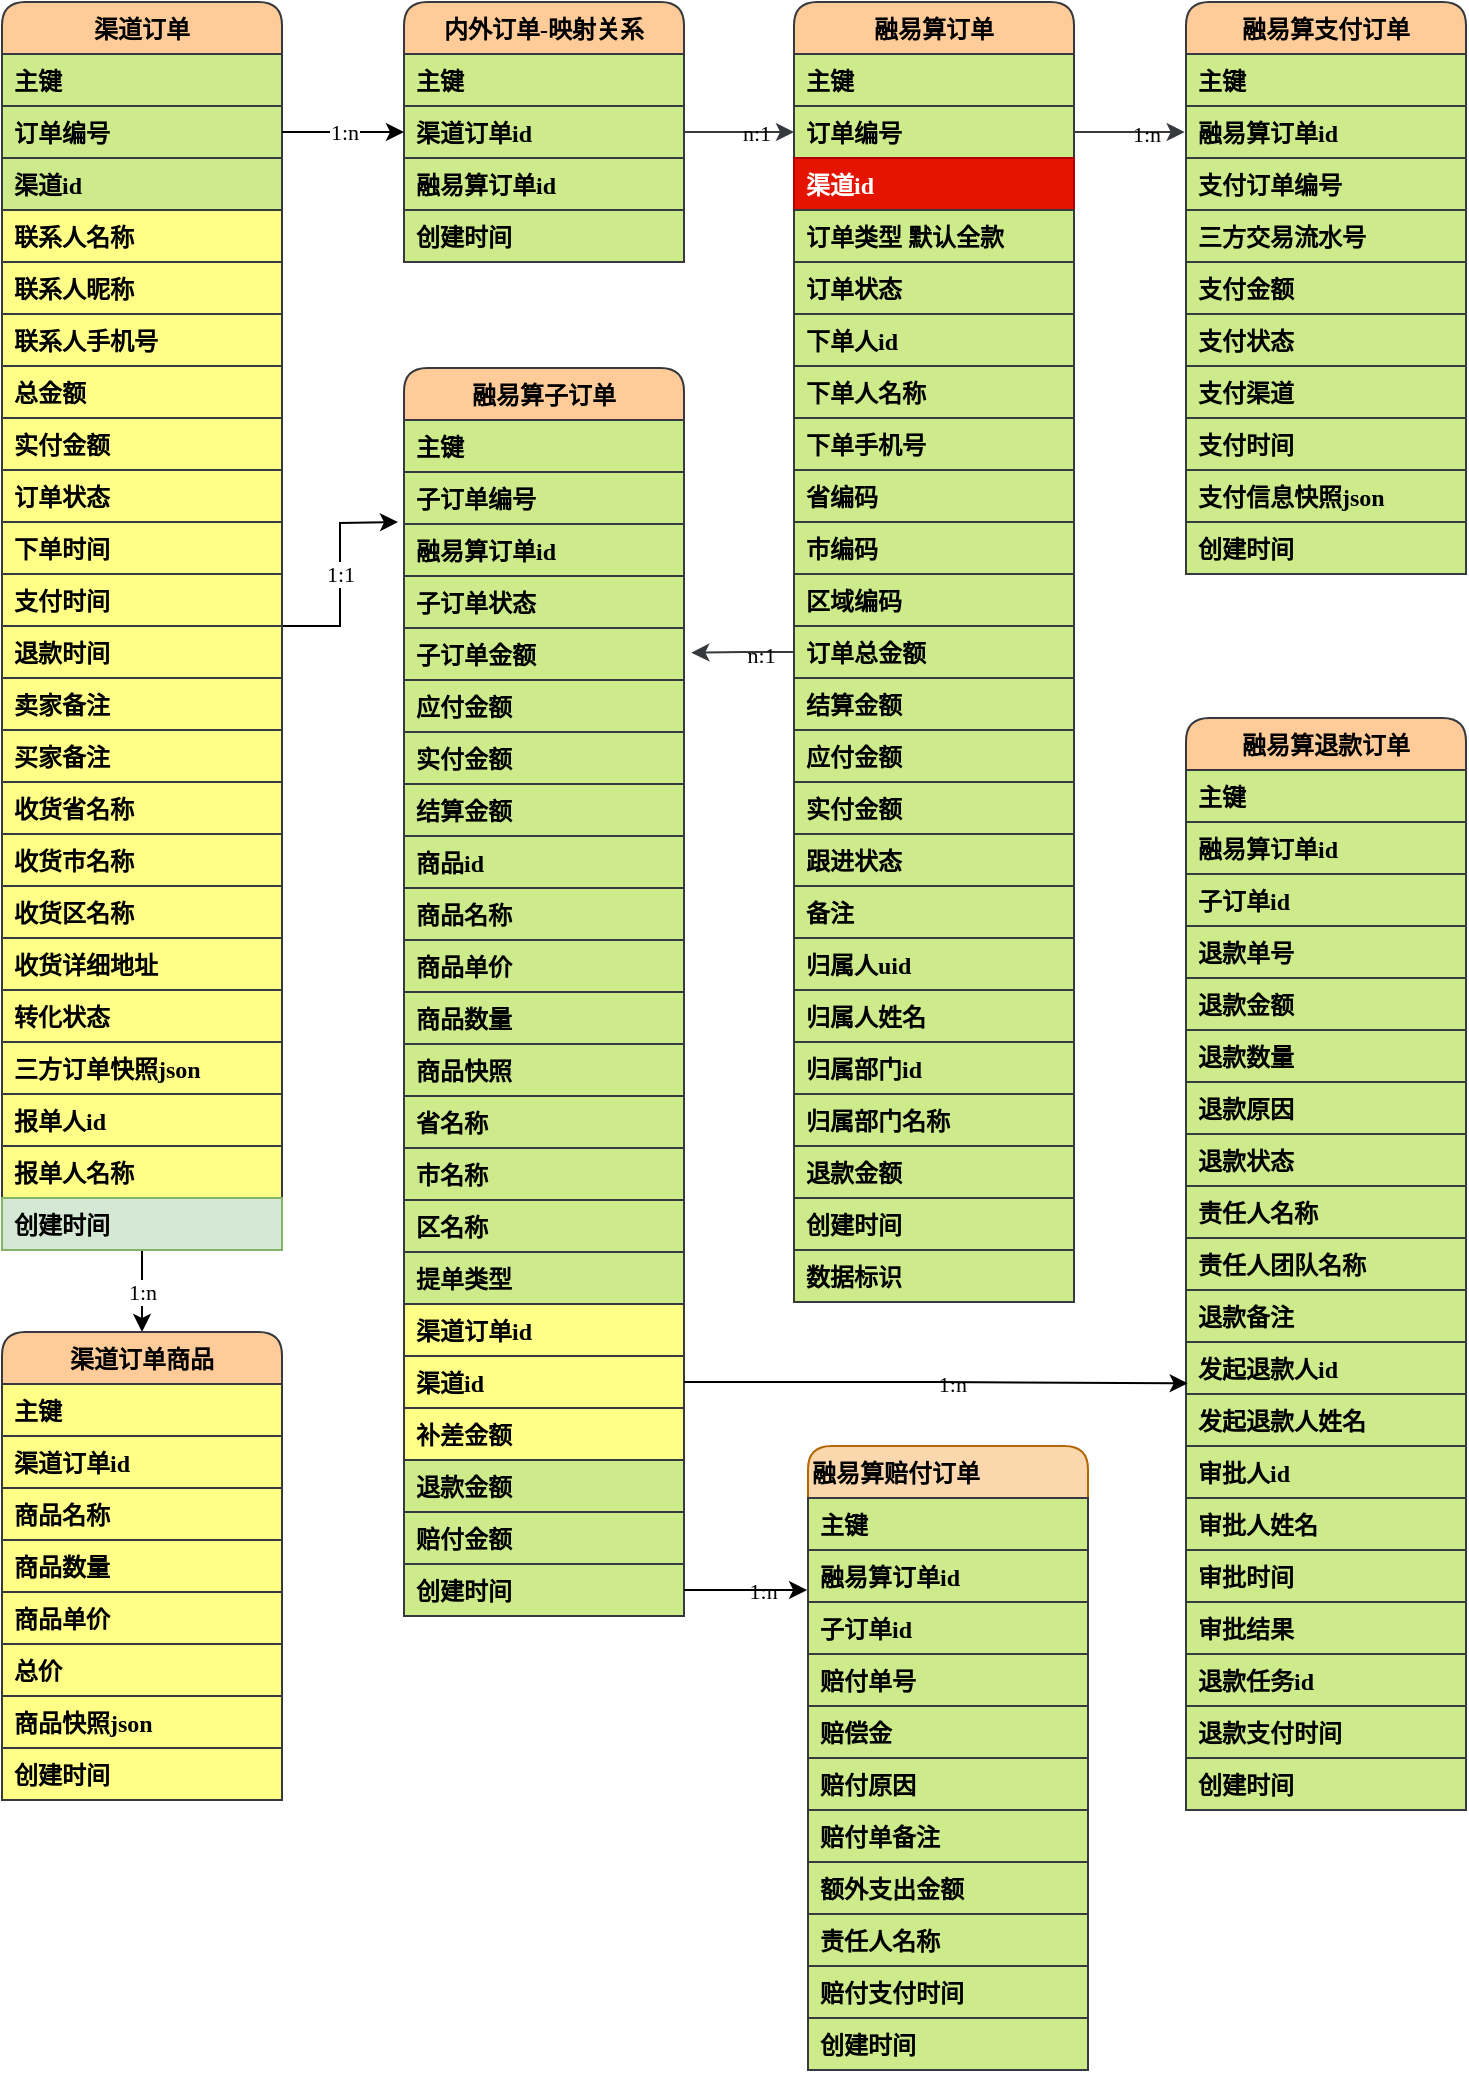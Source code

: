 <mxfile version="14.1.8" type="github">
  <diagram id="IiCy9xCzvewyzQ8KwIXT" name="第 1 页">
    <mxGraphModel dx="1382" dy="505" grid="0" gridSize="10" guides="1" tooltips="1" connect="1" arrows="1" fold="1" page="0" pageScale="1" pageWidth="827" pageHeight="1169" math="0" shadow="0">
      <root>
        <mxCell id="0" />
        <mxCell id="1" parent="0" />
        <mxCell id="uZ23WW5BaQ2IiN3kRdAK-134" value="1:1" style="edgeStyle=orthogonalEdgeStyle;rounded=0;orthogonalLoop=1;jettySize=auto;html=1;fontFamily=Tahoma;" edge="1" parent="1" source="uZ23WW5BaQ2IiN3kRdAK-1">
          <mxGeometry relative="1" as="geometry">
            <mxPoint x="130" y="294" as="targetPoint" />
          </mxGeometry>
        </mxCell>
        <mxCell id="uZ23WW5BaQ2IiN3kRdAK-183" value="1:n" style="edgeStyle=orthogonalEdgeStyle;rounded=0;orthogonalLoop=1;jettySize=auto;html=1;exitX=0.5;exitY=1;exitDx=0;exitDy=0;entryX=0.5;entryY=0;entryDx=0;entryDy=0;fontFamily=Tahoma;" edge="1" parent="1" source="uZ23WW5BaQ2IiN3kRdAK-1" target="uZ23WW5BaQ2IiN3kRdAK-33">
          <mxGeometry relative="1" as="geometry" />
        </mxCell>
        <mxCell id="uZ23WW5BaQ2IiN3kRdAK-1" value="渠道订单" style="swimlane;fontStyle=1;childLayout=stackLayout;horizontal=1;startSize=26;horizontalStack=0;resizeParent=1;resizeParentMax=0;resizeLast=0;collapsible=1;marginBottom=0;rounded=1;sketch=0;swimlaneFillColor=none;fontFamily=Tahoma;fillColor=#ffcc99;strokeColor=#36393d;" vertex="1" parent="1">
          <mxGeometry x="-68" y="34" width="140" height="624" as="geometry" />
        </mxCell>
        <mxCell id="uZ23WW5BaQ2IiN3kRdAK-28" value="主键" style="text;align=left;verticalAlign=top;spacingLeft=4;spacingRight=4;overflow=hidden;rotatable=0;points=[[0,0.5],[1,0.5]];portConstraint=eastwest;fontStyle=1;fontFamily=Tahoma;fillColor=#cdeb8b;strokeColor=#36393d;" vertex="1" parent="uZ23WW5BaQ2IiN3kRdAK-1">
          <mxGeometry y="26" width="140" height="26" as="geometry" />
        </mxCell>
        <mxCell id="uZ23WW5BaQ2IiN3kRdAK-2" value="订单编号" style="text;align=left;verticalAlign=top;spacingLeft=4;spacingRight=4;overflow=hidden;rotatable=0;points=[[0,0.5],[1,0.5]];portConstraint=eastwest;fontStyle=1;fontFamily=Tahoma;fillColor=#cdeb8b;strokeColor=#36393d;" vertex="1" parent="uZ23WW5BaQ2IiN3kRdAK-1">
          <mxGeometry y="52" width="140" height="26" as="geometry" />
        </mxCell>
        <mxCell id="uZ23WW5BaQ2IiN3kRdAK-3" value="渠道id" style="text;align=left;verticalAlign=top;spacingLeft=4;spacingRight=4;overflow=hidden;rotatable=0;points=[[0,0.5],[1,0.5]];portConstraint=eastwest;fontStyle=1;fontFamily=Tahoma;fillColor=#cdeb8b;strokeColor=#36393d;" vertex="1" parent="uZ23WW5BaQ2IiN3kRdAK-1">
          <mxGeometry y="78" width="140" height="26" as="geometry" />
        </mxCell>
        <mxCell id="uZ23WW5BaQ2IiN3kRdAK-4" value="联系人名称" style="text;align=left;verticalAlign=top;spacingLeft=4;spacingRight=4;overflow=hidden;rotatable=0;points=[[0,0.5],[1,0.5]];portConstraint=eastwest;fontStyle=1;fontFamily=Tahoma;fillColor=#ffff88;strokeColor=#36393d;" vertex="1" parent="uZ23WW5BaQ2IiN3kRdAK-1">
          <mxGeometry y="104" width="140" height="26" as="geometry" />
        </mxCell>
        <mxCell id="uZ23WW5BaQ2IiN3kRdAK-17" value="联系人昵称" style="text;align=left;verticalAlign=top;spacingLeft=4;spacingRight=4;overflow=hidden;rotatable=0;points=[[0,0.5],[1,0.5]];portConstraint=eastwest;fontStyle=1;fontFamily=Tahoma;fillColor=#ffff88;strokeColor=#36393d;" vertex="1" parent="uZ23WW5BaQ2IiN3kRdAK-1">
          <mxGeometry y="130" width="140" height="26" as="geometry" />
        </mxCell>
        <mxCell id="uZ23WW5BaQ2IiN3kRdAK-18" value="联系人手机号" style="text;align=left;verticalAlign=top;spacingLeft=4;spacingRight=4;overflow=hidden;rotatable=0;points=[[0,0.5],[1,0.5]];portConstraint=eastwest;fontStyle=1;fontFamily=Tahoma;fillColor=#ffff88;strokeColor=#36393d;" vertex="1" parent="uZ23WW5BaQ2IiN3kRdAK-1">
          <mxGeometry y="156" width="140" height="26" as="geometry" />
        </mxCell>
        <mxCell id="uZ23WW5BaQ2IiN3kRdAK-19" value="总金额" style="text;align=left;verticalAlign=top;spacingLeft=4;spacingRight=4;overflow=hidden;rotatable=0;points=[[0,0.5],[1,0.5]];portConstraint=eastwest;fontStyle=1;fontFamily=Tahoma;fillColor=#ffff88;strokeColor=#36393d;" vertex="1" parent="uZ23WW5BaQ2IiN3kRdAK-1">
          <mxGeometry y="182" width="140" height="26" as="geometry" />
        </mxCell>
        <mxCell id="uZ23WW5BaQ2IiN3kRdAK-20" value="实付金额" style="text;align=left;verticalAlign=top;spacingLeft=4;spacingRight=4;overflow=hidden;rotatable=0;points=[[0,0.5],[1,0.5]];portConstraint=eastwest;fontStyle=1;fontFamily=Tahoma;fillColor=#ffff88;strokeColor=#36393d;" vertex="1" parent="uZ23WW5BaQ2IiN3kRdAK-1">
          <mxGeometry y="208" width="140" height="26" as="geometry" />
        </mxCell>
        <mxCell id="uZ23WW5BaQ2IiN3kRdAK-21" value="订单状态" style="text;align=left;verticalAlign=top;spacingLeft=4;spacingRight=4;overflow=hidden;rotatable=0;points=[[0,0.5],[1,0.5]];portConstraint=eastwest;fontStyle=1;fontFamily=Tahoma;fillColor=#ffff88;strokeColor=#36393d;" vertex="1" parent="uZ23WW5BaQ2IiN3kRdAK-1">
          <mxGeometry y="234" width="140" height="26" as="geometry" />
        </mxCell>
        <mxCell id="uZ23WW5BaQ2IiN3kRdAK-32" value="下单时间" style="text;align=left;verticalAlign=top;spacingLeft=4;spacingRight=4;overflow=hidden;rotatable=0;points=[[0,0.5],[1,0.5]];portConstraint=eastwest;fontStyle=1;fontFamily=Tahoma;fillColor=#ffff88;strokeColor=#36393d;" vertex="1" parent="uZ23WW5BaQ2IiN3kRdAK-1">
          <mxGeometry y="260" width="140" height="26" as="geometry" />
        </mxCell>
        <mxCell id="uZ23WW5BaQ2IiN3kRdAK-22" value="支付时间" style="text;align=left;verticalAlign=top;spacingLeft=4;spacingRight=4;overflow=hidden;rotatable=0;points=[[0,0.5],[1,0.5]];portConstraint=eastwest;fontStyle=1;fontFamily=Tahoma;fillColor=#ffff88;strokeColor=#36393d;" vertex="1" parent="uZ23WW5BaQ2IiN3kRdAK-1">
          <mxGeometry y="286" width="140" height="26" as="geometry" />
        </mxCell>
        <mxCell id="uZ23WW5BaQ2IiN3kRdAK-23" value="退款时间" style="text;align=left;verticalAlign=top;spacingLeft=4;spacingRight=4;overflow=hidden;rotatable=0;points=[[0,0.5],[1,0.5]];portConstraint=eastwest;fontStyle=1;fontFamily=Tahoma;fillColor=#ffff88;strokeColor=#36393d;" vertex="1" parent="uZ23WW5BaQ2IiN3kRdAK-1">
          <mxGeometry y="312" width="140" height="26" as="geometry" />
        </mxCell>
        <mxCell id="uZ23WW5BaQ2IiN3kRdAK-24" value="卖家备注" style="text;align=left;verticalAlign=top;spacingLeft=4;spacingRight=4;overflow=hidden;rotatable=0;points=[[0,0.5],[1,0.5]];portConstraint=eastwest;fontStyle=1;fontFamily=Tahoma;fillColor=#ffff88;strokeColor=#36393d;" vertex="1" parent="uZ23WW5BaQ2IiN3kRdAK-1">
          <mxGeometry y="338" width="140" height="26" as="geometry" />
        </mxCell>
        <mxCell id="uZ23WW5BaQ2IiN3kRdAK-25" value="买家备注" style="text;align=left;verticalAlign=top;spacingLeft=4;spacingRight=4;overflow=hidden;rotatable=0;points=[[0,0.5],[1,0.5]];portConstraint=eastwest;fontStyle=1;fontFamily=Tahoma;fillColor=#ffff88;strokeColor=#36393d;" vertex="1" parent="uZ23WW5BaQ2IiN3kRdAK-1">
          <mxGeometry y="364" width="140" height="26" as="geometry" />
        </mxCell>
        <mxCell id="uZ23WW5BaQ2IiN3kRdAK-211" value="收货省名称" style="text;align=left;verticalAlign=top;spacingLeft=4;spacingRight=4;overflow=hidden;rotatable=0;points=[[0,0.5],[1,0.5]];portConstraint=eastwest;fontStyle=1;fontFamily=Tahoma;fillColor=#ffff88;strokeColor=#36393d;" vertex="1" parent="uZ23WW5BaQ2IiN3kRdAK-1">
          <mxGeometry y="390" width="140" height="26" as="geometry" />
        </mxCell>
        <mxCell id="uZ23WW5BaQ2IiN3kRdAK-212" value="收货市名称" style="text;align=left;verticalAlign=top;spacingLeft=4;spacingRight=4;overflow=hidden;rotatable=0;points=[[0,0.5],[1,0.5]];portConstraint=eastwest;fontStyle=1;fontFamily=Tahoma;fillColor=#ffff88;strokeColor=#36393d;" vertex="1" parent="uZ23WW5BaQ2IiN3kRdAK-1">
          <mxGeometry y="416" width="140" height="26" as="geometry" />
        </mxCell>
        <mxCell id="uZ23WW5BaQ2IiN3kRdAK-213" value="收货区名称" style="text;align=left;verticalAlign=top;spacingLeft=4;spacingRight=4;overflow=hidden;rotatable=0;points=[[0,0.5],[1,0.5]];portConstraint=eastwest;fontStyle=1;fontFamily=Tahoma;fillColor=#ffff88;strokeColor=#36393d;" vertex="1" parent="uZ23WW5BaQ2IiN3kRdAK-1">
          <mxGeometry y="442" width="140" height="26" as="geometry" />
        </mxCell>
        <mxCell id="uZ23WW5BaQ2IiN3kRdAK-214" value="收货详细地址" style="text;align=left;verticalAlign=top;spacingLeft=4;spacingRight=4;overflow=hidden;rotatable=0;points=[[0,0.5],[1,0.5]];portConstraint=eastwest;fontStyle=1;fontFamily=Tahoma;fillColor=#ffff88;strokeColor=#36393d;" vertex="1" parent="uZ23WW5BaQ2IiN3kRdAK-1">
          <mxGeometry y="468" width="140" height="26" as="geometry" />
        </mxCell>
        <mxCell id="uZ23WW5BaQ2IiN3kRdAK-26" value="转化状态" style="text;align=left;verticalAlign=top;spacingLeft=4;spacingRight=4;overflow=hidden;rotatable=0;points=[[0,0.5],[1,0.5]];portConstraint=eastwest;fontStyle=1;fontFamily=Tahoma;fillColor=#ffff88;strokeColor=#36393d;" vertex="1" parent="uZ23WW5BaQ2IiN3kRdAK-1">
          <mxGeometry y="494" width="140" height="26" as="geometry" />
        </mxCell>
        <mxCell id="uZ23WW5BaQ2IiN3kRdAK-27" value="三方订单快照json" style="text;align=left;verticalAlign=top;spacingLeft=4;spacingRight=4;overflow=hidden;rotatable=0;points=[[0,0.5],[1,0.5]];portConstraint=eastwest;fontStyle=1;fontFamily=Tahoma;fillColor=#ffff88;strokeColor=#36393d;" vertex="1" parent="uZ23WW5BaQ2IiN3kRdAK-1">
          <mxGeometry y="520" width="140" height="26" as="geometry" />
        </mxCell>
        <mxCell id="uZ23WW5BaQ2IiN3kRdAK-29" value="报单人id" style="text;align=left;verticalAlign=top;spacingLeft=4;spacingRight=4;overflow=hidden;rotatable=0;points=[[0,0.5],[1,0.5]];portConstraint=eastwest;fontStyle=1;fontFamily=Tahoma;fillColor=#ffff88;strokeColor=#36393d;" vertex="1" parent="uZ23WW5BaQ2IiN3kRdAK-1">
          <mxGeometry y="546" width="140" height="26" as="geometry" />
        </mxCell>
        <mxCell id="uZ23WW5BaQ2IiN3kRdAK-30" value="报单人名称" style="text;align=left;verticalAlign=top;spacingLeft=4;spacingRight=4;overflow=hidden;rotatable=0;points=[[0,0.5],[1,0.5]];portConstraint=eastwest;fontStyle=1;fontFamily=Tahoma;fillColor=#ffff88;strokeColor=#36393d;" vertex="1" parent="uZ23WW5BaQ2IiN3kRdAK-1">
          <mxGeometry y="572" width="140" height="26" as="geometry" />
        </mxCell>
        <mxCell id="uZ23WW5BaQ2IiN3kRdAK-136" value="创建时间" style="text;align=left;verticalAlign=top;spacingLeft=4;spacingRight=4;overflow=hidden;rotatable=0;points=[[0,0.5],[1,0.5]];portConstraint=eastwest;fontStyle=1;fontFamily=Tahoma;fillColor=#d5e8d4;strokeColor=#82b366;" vertex="1" parent="uZ23WW5BaQ2IiN3kRdAK-1">
          <mxGeometry y="598" width="140" height="26" as="geometry" />
        </mxCell>
        <mxCell id="uZ23WW5BaQ2IiN3kRdAK-33" value="渠道订单商品" style="swimlane;fontStyle=1;childLayout=stackLayout;horizontal=1;startSize=26;horizontalStack=0;resizeParent=1;resizeParentMax=0;resizeLast=0;collapsible=1;marginBottom=0;rounded=1;fontFamily=Tahoma;fillColor=#ffcc99;strokeColor=#36393d;" vertex="1" parent="1">
          <mxGeometry x="-68" y="699" width="140" height="234" as="geometry" />
        </mxCell>
        <mxCell id="uZ23WW5BaQ2IiN3kRdAK-34" value="主键" style="text;align=left;verticalAlign=top;spacingLeft=4;spacingRight=4;overflow=hidden;rotatable=0;points=[[0,0.5],[1,0.5]];portConstraint=eastwest;fontStyle=1;fontFamily=Tahoma;fillColor=#ffff88;strokeColor=#36393d;" vertex="1" parent="uZ23WW5BaQ2IiN3kRdAK-33">
          <mxGeometry y="26" width="140" height="26" as="geometry" />
        </mxCell>
        <mxCell id="uZ23WW5BaQ2IiN3kRdAK-35" value="渠道订单id" style="text;align=left;verticalAlign=top;spacingLeft=4;spacingRight=4;overflow=hidden;rotatable=0;points=[[0,0.5],[1,0.5]];portConstraint=eastwest;fontStyle=1;fontFamily=Tahoma;fillColor=#ffff88;strokeColor=#36393d;" vertex="1" parent="uZ23WW5BaQ2IiN3kRdAK-33">
          <mxGeometry y="52" width="140" height="26" as="geometry" />
        </mxCell>
        <mxCell id="uZ23WW5BaQ2IiN3kRdAK-36" value="商品名称" style="text;align=left;verticalAlign=top;spacingLeft=4;spacingRight=4;overflow=hidden;rotatable=0;points=[[0,0.5],[1,0.5]];portConstraint=eastwest;fontStyle=1;fontFamily=Tahoma;fillColor=#ffff88;strokeColor=#36393d;" vertex="1" parent="uZ23WW5BaQ2IiN3kRdAK-33">
          <mxGeometry y="78" width="140" height="26" as="geometry" />
        </mxCell>
        <mxCell id="uZ23WW5BaQ2IiN3kRdAK-37" value="商品数量" style="text;align=left;verticalAlign=top;spacingLeft=4;spacingRight=4;overflow=hidden;rotatable=0;points=[[0,0.5],[1,0.5]];portConstraint=eastwest;fontStyle=1;fontFamily=Tahoma;fillColor=#ffff88;strokeColor=#36393d;" vertex="1" parent="uZ23WW5BaQ2IiN3kRdAK-33">
          <mxGeometry y="104" width="140" height="26" as="geometry" />
        </mxCell>
        <mxCell id="uZ23WW5BaQ2IiN3kRdAK-38" value="商品单价" style="text;align=left;verticalAlign=top;spacingLeft=4;spacingRight=4;overflow=hidden;rotatable=0;points=[[0,0.5],[1,0.5]];portConstraint=eastwest;fontStyle=1;fontFamily=Tahoma;fillColor=#ffff88;strokeColor=#36393d;" vertex="1" parent="uZ23WW5BaQ2IiN3kRdAK-33">
          <mxGeometry y="130" width="140" height="26" as="geometry" />
        </mxCell>
        <mxCell id="uZ23WW5BaQ2IiN3kRdAK-39" value="总价" style="text;align=left;verticalAlign=top;spacingLeft=4;spacingRight=4;overflow=hidden;rotatable=0;points=[[0,0.5],[1,0.5]];portConstraint=eastwest;fontStyle=1;fontFamily=Tahoma;fillColor=#ffff88;strokeColor=#36393d;" vertex="1" parent="uZ23WW5BaQ2IiN3kRdAK-33">
          <mxGeometry y="156" width="140" height="26" as="geometry" />
        </mxCell>
        <mxCell id="uZ23WW5BaQ2IiN3kRdAK-40" value="商品快照json" style="text;align=left;verticalAlign=top;spacingLeft=4;spacingRight=4;overflow=hidden;rotatable=0;points=[[0,0.5],[1,0.5]];portConstraint=eastwest;fontStyle=1;fontFamily=Tahoma;fillColor=#ffff88;strokeColor=#36393d;" vertex="1" parent="uZ23WW5BaQ2IiN3kRdAK-33">
          <mxGeometry y="182" width="140" height="26" as="geometry" />
        </mxCell>
        <mxCell id="uZ23WW5BaQ2IiN3kRdAK-51" value="创建时间" style="text;align=left;verticalAlign=top;spacingLeft=4;spacingRight=4;overflow=hidden;rotatable=0;points=[[0,0.5],[1,0.5]];portConstraint=eastwest;fontStyle=1;fontFamily=Tahoma;fillColor=#ffff88;strokeColor=#36393d;" vertex="1" parent="uZ23WW5BaQ2IiN3kRdAK-33">
          <mxGeometry y="208" width="140" height="26" as="geometry" />
        </mxCell>
        <mxCell id="uZ23WW5BaQ2IiN3kRdAK-52" value="内外订单-映射关系" style="swimlane;fontStyle=1;childLayout=stackLayout;horizontal=1;startSize=26;horizontalStack=0;resizeParent=1;resizeParentMax=0;resizeLast=0;collapsible=1;marginBottom=0;rounded=1;fontFamily=Tahoma;fillColor=#ffcc99;strokeColor=#36393d;align=center;labelBackgroundColor=none;labelBorderColor=none;shadow=0;" vertex="1" parent="1">
          <mxGeometry x="133" y="34" width="140" height="130" as="geometry" />
        </mxCell>
        <mxCell id="uZ23WW5BaQ2IiN3kRdAK-53" value="主键" style="text;align=left;verticalAlign=top;spacingLeft=4;spacingRight=4;overflow=hidden;rotatable=0;points=[[0,0.5],[1,0.5]];portConstraint=eastwest;fontStyle=1;fontFamily=Tahoma;fillColor=#cdeb8b;strokeColor=#36393d;labelBackgroundColor=none;labelBorderColor=none;shadow=0;" vertex="1" parent="uZ23WW5BaQ2IiN3kRdAK-52">
          <mxGeometry y="26" width="140" height="26" as="geometry" />
        </mxCell>
        <mxCell id="uZ23WW5BaQ2IiN3kRdAK-54" value="渠道订单id" style="text;align=left;verticalAlign=top;spacingLeft=4;spacingRight=4;overflow=hidden;rotatable=0;points=[[0,0.5],[1,0.5]];portConstraint=eastwest;fontStyle=1;fontFamily=Tahoma;fillColor=#cdeb8b;strokeColor=#36393d;labelBackgroundColor=none;labelBorderColor=none;shadow=0;" vertex="1" parent="uZ23WW5BaQ2IiN3kRdAK-52">
          <mxGeometry y="52" width="140" height="26" as="geometry" />
        </mxCell>
        <mxCell id="uZ23WW5BaQ2IiN3kRdAK-55" value="融易算订单id" style="text;align=left;verticalAlign=top;spacingLeft=4;spacingRight=4;overflow=hidden;rotatable=0;points=[[0,0.5],[1,0.5]];portConstraint=eastwest;fontStyle=1;fontFamily=Tahoma;fillColor=#cdeb8b;strokeColor=#36393d;labelBackgroundColor=none;labelBorderColor=none;shadow=0;" vertex="1" parent="uZ23WW5BaQ2IiN3kRdAK-52">
          <mxGeometry y="78" width="140" height="26" as="geometry" />
        </mxCell>
        <mxCell id="uZ23WW5BaQ2IiN3kRdAK-60" value="创建时间" style="text;align=left;verticalAlign=top;spacingLeft=4;spacingRight=4;overflow=hidden;rotatable=0;points=[[0,0.5],[1,0.5]];portConstraint=eastwest;fontStyle=1;fontFamily=Tahoma;fillColor=#cdeb8b;strokeColor=#36393d;labelBackgroundColor=none;labelBorderColor=none;shadow=0;" vertex="1" parent="uZ23WW5BaQ2IiN3kRdAK-52">
          <mxGeometry y="104" width="140" height="26" as="geometry" />
        </mxCell>
        <mxCell id="uZ23WW5BaQ2IiN3kRdAK-62" value="1:n" style="edgeStyle=orthogonalEdgeStyle;rounded=0;orthogonalLoop=1;jettySize=auto;html=1;exitX=1;exitY=0.5;exitDx=0;exitDy=0;fontFamily=Tahoma;" edge="1" parent="1" source="uZ23WW5BaQ2IiN3kRdAK-2" target="uZ23WW5BaQ2IiN3kRdAK-54">
          <mxGeometry relative="1" as="geometry" />
        </mxCell>
        <mxCell id="uZ23WW5BaQ2IiN3kRdAK-135" value="n:1" style="edgeStyle=orthogonalEdgeStyle;rounded=0;orthogonalLoop=1;jettySize=auto;exitX=0;exitY=0.5;exitDx=0;exitDy=0;fontFamily=Tahoma;fillColor=#cdeb8b;strokeColor=#36393d;fontStyle=0;align=left;labelBackgroundColor=none;labelBorderColor=none;shadow=0;" edge="1" parent="1" source="uZ23WW5BaQ2IiN3kRdAK-63">
          <mxGeometry relative="1" as="geometry">
            <mxPoint x="276.667" y="359.333" as="targetPoint" />
          </mxGeometry>
        </mxCell>
        <mxCell id="uZ23WW5BaQ2IiN3kRdAK-63" value="融易算订单" style="swimlane;fontStyle=1;childLayout=stackLayout;horizontal=1;startSize=26;horizontalStack=0;resizeParent=1;resizeParentMax=0;resizeLast=0;collapsible=1;marginBottom=0;rounded=1;sketch=0;swimlaneFillColor=none;fontFamily=Tahoma;fillColor=#ffcc99;strokeColor=#36393d;align=center;labelBackgroundColor=none;labelBorderColor=none;shadow=0;" vertex="1" parent="1">
          <mxGeometry x="328" y="34" width="140" height="650" as="geometry" />
        </mxCell>
        <mxCell id="uZ23WW5BaQ2IiN3kRdAK-64" value="主键" style="text;align=left;verticalAlign=top;spacingLeft=4;spacingRight=4;overflow=hidden;rotatable=0;points=[[0,0.5],[1,0.5]];portConstraint=eastwest;fontStyle=1;fontFamily=Tahoma;fillColor=#cdeb8b;strokeColor=#36393d;labelBackgroundColor=none;labelBorderColor=none;shadow=0;" vertex="1" parent="uZ23WW5BaQ2IiN3kRdAK-63">
          <mxGeometry y="26" width="140" height="26" as="geometry" />
        </mxCell>
        <mxCell id="uZ23WW5BaQ2IiN3kRdAK-65" value="订单编号" style="text;align=left;verticalAlign=top;spacingLeft=4;spacingRight=4;overflow=hidden;rotatable=0;points=[[0,0.5],[1,0.5]];portConstraint=eastwest;fontStyle=1;fontFamily=Tahoma;fillColor=#cdeb8b;strokeColor=#36393d;labelBackgroundColor=none;labelBorderColor=none;shadow=0;" vertex="1" parent="uZ23WW5BaQ2IiN3kRdAK-63">
          <mxGeometry y="52" width="140" height="26" as="geometry" />
        </mxCell>
        <mxCell id="uZ23WW5BaQ2IiN3kRdAK-66" value="渠道id" style="text;align=left;verticalAlign=top;spacingLeft=4;spacingRight=4;overflow=hidden;rotatable=0;points=[[0,0.5],[1,0.5]];portConstraint=eastwest;fontStyle=1;fontFamily=Tahoma;fillColor=#e51400;strokeColor=#B20000;labelBackgroundColor=none;labelBorderColor=none;shadow=0;fontColor=#ffffff;" vertex="1" parent="uZ23WW5BaQ2IiN3kRdAK-63">
          <mxGeometry y="78" width="140" height="26" as="geometry" />
        </mxCell>
        <mxCell id="uZ23WW5BaQ2IiN3kRdAK-67" value="订单类型 默认全款" style="text;align=left;verticalAlign=top;spacingLeft=4;spacingRight=4;overflow=hidden;rotatable=0;points=[[0,0.5],[1,0.5]];portConstraint=eastwest;fontStyle=1;fontFamily=Tahoma;fillColor=#cdeb8b;strokeColor=#36393d;labelBackgroundColor=none;labelBorderColor=none;shadow=0;" vertex="1" parent="uZ23WW5BaQ2IiN3kRdAK-63">
          <mxGeometry y="104" width="140" height="26" as="geometry" />
        </mxCell>
        <mxCell id="uZ23WW5BaQ2IiN3kRdAK-69" value="订单状态" style="text;align=left;verticalAlign=top;spacingLeft=4;spacingRight=4;overflow=hidden;rotatable=0;points=[[0,0.5],[1,0.5]];portConstraint=eastwest;fontStyle=1;fontFamily=Tahoma;fillColor=#cdeb8b;strokeColor=#36393d;labelBackgroundColor=none;labelBorderColor=none;shadow=0;" vertex="1" parent="uZ23WW5BaQ2IiN3kRdAK-63">
          <mxGeometry y="130" width="140" height="26" as="geometry" />
        </mxCell>
        <mxCell id="uZ23WW5BaQ2IiN3kRdAK-70" value="下单人id" style="text;align=left;verticalAlign=top;spacingLeft=4;spacingRight=4;overflow=hidden;rotatable=0;points=[[0,0.5],[1,0.5]];portConstraint=eastwest;fontStyle=1;fontFamily=Tahoma;fillColor=#cdeb8b;strokeColor=#36393d;labelBackgroundColor=none;labelBorderColor=none;shadow=0;" vertex="1" parent="uZ23WW5BaQ2IiN3kRdAK-63">
          <mxGeometry y="156" width="140" height="26" as="geometry" />
        </mxCell>
        <mxCell id="uZ23WW5BaQ2IiN3kRdAK-71" value="下单人名称" style="text;align=left;verticalAlign=top;spacingLeft=4;spacingRight=4;overflow=hidden;rotatable=0;points=[[0,0.5],[1,0.5]];portConstraint=eastwest;fontStyle=1;fontFamily=Tahoma;fillColor=#cdeb8b;strokeColor=#36393d;labelBackgroundColor=none;labelBorderColor=none;shadow=0;" vertex="1" parent="uZ23WW5BaQ2IiN3kRdAK-63">
          <mxGeometry y="182" width="140" height="26" as="geometry" />
        </mxCell>
        <mxCell id="uZ23WW5BaQ2IiN3kRdAK-72" value="下单手机号" style="text;align=left;verticalAlign=top;spacingLeft=4;spacingRight=4;overflow=hidden;rotatable=0;points=[[0,0.5],[1,0.5]];portConstraint=eastwest;fontStyle=1;fontFamily=Tahoma;fillColor=#cdeb8b;strokeColor=#36393d;labelBackgroundColor=none;labelBorderColor=none;shadow=0;" vertex="1" parent="uZ23WW5BaQ2IiN3kRdAK-63">
          <mxGeometry y="208" width="140" height="26" as="geometry" />
        </mxCell>
        <mxCell id="uZ23WW5BaQ2IiN3kRdAK-73" value="省编码" style="text;align=left;verticalAlign=top;spacingLeft=4;spacingRight=4;overflow=hidden;rotatable=0;points=[[0,0.5],[1,0.5]];portConstraint=eastwest;fontStyle=1;fontFamily=Tahoma;fillColor=#cdeb8b;strokeColor=#36393d;labelBackgroundColor=none;labelBorderColor=none;shadow=0;" vertex="1" parent="uZ23WW5BaQ2IiN3kRdAK-63">
          <mxGeometry y="234" width="140" height="26" as="geometry" />
        </mxCell>
        <mxCell id="uZ23WW5BaQ2IiN3kRdAK-74" value="市编码" style="text;align=left;verticalAlign=top;spacingLeft=4;spacingRight=4;overflow=hidden;rotatable=0;points=[[0,0.5],[1,0.5]];portConstraint=eastwest;fontStyle=1;fontFamily=Tahoma;fillColor=#cdeb8b;strokeColor=#36393d;labelBackgroundColor=none;labelBorderColor=none;shadow=0;" vertex="1" parent="uZ23WW5BaQ2IiN3kRdAK-63">
          <mxGeometry y="260" width="140" height="26" as="geometry" />
        </mxCell>
        <mxCell id="uZ23WW5BaQ2IiN3kRdAK-75" value="区域编码" style="text;align=left;verticalAlign=top;spacingLeft=4;spacingRight=4;overflow=hidden;rotatable=0;points=[[0,0.5],[1,0.5]];portConstraint=eastwest;fontStyle=1;fontFamily=Tahoma;fillColor=#cdeb8b;strokeColor=#36393d;labelBackgroundColor=none;labelBorderColor=none;shadow=0;" vertex="1" parent="uZ23WW5BaQ2IiN3kRdAK-63">
          <mxGeometry y="286" width="140" height="26" as="geometry" />
        </mxCell>
        <mxCell id="uZ23WW5BaQ2IiN3kRdAK-76" value="订单总金额" style="text;align=left;verticalAlign=top;spacingLeft=4;spacingRight=4;overflow=hidden;rotatable=0;points=[[0,0.5],[1,0.5]];portConstraint=eastwest;fontStyle=1;fontFamily=Tahoma;fillColor=#cdeb8b;strokeColor=#36393d;labelBackgroundColor=none;labelBorderColor=none;shadow=0;" vertex="1" parent="uZ23WW5BaQ2IiN3kRdAK-63">
          <mxGeometry y="312" width="140" height="26" as="geometry" />
        </mxCell>
        <mxCell id="uZ23WW5BaQ2IiN3kRdAK-77" value="结算金额" style="text;align=left;verticalAlign=top;spacingLeft=4;spacingRight=4;overflow=hidden;rotatable=0;points=[[0,0.5],[1,0.5]];portConstraint=eastwest;fontStyle=1;fontFamily=Tahoma;fillColor=#cdeb8b;strokeColor=#36393d;labelBackgroundColor=none;labelBorderColor=none;shadow=0;" vertex="1" parent="uZ23WW5BaQ2IiN3kRdAK-63">
          <mxGeometry y="338" width="140" height="26" as="geometry" />
        </mxCell>
        <mxCell id="uZ23WW5BaQ2IiN3kRdAK-78" value="应付金额" style="text;align=left;verticalAlign=top;spacingLeft=4;spacingRight=4;overflow=hidden;rotatable=0;points=[[0,0.5],[1,0.5]];portConstraint=eastwest;fontStyle=1;fontFamily=Tahoma;fillColor=#cdeb8b;strokeColor=#36393d;labelBackgroundColor=none;labelBorderColor=none;shadow=0;" vertex="1" parent="uZ23WW5BaQ2IiN3kRdAK-63">
          <mxGeometry y="364" width="140" height="26" as="geometry" />
        </mxCell>
        <mxCell id="uZ23WW5BaQ2IiN3kRdAK-79" value="实付金额" style="text;align=left;verticalAlign=top;spacingLeft=4;spacingRight=4;overflow=hidden;rotatable=0;points=[[0,0.5],[1,0.5]];portConstraint=eastwest;fontStyle=1;fontFamily=Tahoma;fillColor=#cdeb8b;strokeColor=#36393d;labelBackgroundColor=none;labelBorderColor=none;shadow=0;" vertex="1" parent="uZ23WW5BaQ2IiN3kRdAK-63">
          <mxGeometry y="390" width="140" height="26" as="geometry" />
        </mxCell>
        <mxCell id="uZ23WW5BaQ2IiN3kRdAK-80" value="跟进状态" style="text;align=left;verticalAlign=top;spacingLeft=4;spacingRight=4;overflow=hidden;rotatable=0;points=[[0,0.5],[1,0.5]];portConstraint=eastwest;fontStyle=1;fontFamily=Tahoma;fillColor=#cdeb8b;strokeColor=#36393d;labelBackgroundColor=none;labelBorderColor=none;shadow=0;" vertex="1" parent="uZ23WW5BaQ2IiN3kRdAK-63">
          <mxGeometry y="416" width="140" height="26" as="geometry" />
        </mxCell>
        <mxCell id="uZ23WW5BaQ2IiN3kRdAK-81" value="备注" style="text;align=left;verticalAlign=top;spacingLeft=4;spacingRight=4;overflow=hidden;rotatable=0;points=[[0,0.5],[1,0.5]];portConstraint=eastwest;fontStyle=1;fontFamily=Tahoma;fillColor=#cdeb8b;strokeColor=#36393d;labelBackgroundColor=none;labelBorderColor=none;shadow=0;" vertex="1" parent="uZ23WW5BaQ2IiN3kRdAK-63">
          <mxGeometry y="442" width="140" height="26" as="geometry" />
        </mxCell>
        <mxCell id="uZ23WW5BaQ2IiN3kRdAK-101" value="归属人uid" style="text;align=left;verticalAlign=top;spacingLeft=4;spacingRight=4;overflow=hidden;rotatable=0;points=[[0,0.5],[1,0.5]];portConstraint=eastwest;fontStyle=1;fontFamily=Tahoma;fillColor=#cdeb8b;strokeColor=#36393d;labelBackgroundColor=none;labelBorderColor=none;shadow=0;" vertex="1" parent="uZ23WW5BaQ2IiN3kRdAK-63">
          <mxGeometry y="468" width="140" height="26" as="geometry" />
        </mxCell>
        <mxCell id="uZ23WW5BaQ2IiN3kRdAK-102" value="归属人姓名" style="text;align=left;verticalAlign=top;spacingLeft=4;spacingRight=4;overflow=hidden;rotatable=0;points=[[0,0.5],[1,0.5]];portConstraint=eastwest;fontStyle=1;fontFamily=Tahoma;fillColor=#cdeb8b;strokeColor=#36393d;labelBackgroundColor=none;labelBorderColor=none;shadow=0;" vertex="1" parent="uZ23WW5BaQ2IiN3kRdAK-63">
          <mxGeometry y="494" width="140" height="26" as="geometry" />
        </mxCell>
        <mxCell id="uZ23WW5BaQ2IiN3kRdAK-103" value="归属部门id" style="text;align=left;verticalAlign=top;spacingLeft=4;spacingRight=4;overflow=hidden;rotatable=0;points=[[0,0.5],[1,0.5]];portConstraint=eastwest;fontStyle=1;fontFamily=Tahoma;fillColor=#cdeb8b;strokeColor=#36393d;labelBackgroundColor=none;labelBorderColor=none;shadow=0;" vertex="1" parent="uZ23WW5BaQ2IiN3kRdAK-63">
          <mxGeometry y="520" width="140" height="26" as="geometry" />
        </mxCell>
        <mxCell id="uZ23WW5BaQ2IiN3kRdAK-104" value="归属部门名称" style="text;align=left;verticalAlign=top;spacingLeft=4;spacingRight=4;overflow=hidden;rotatable=0;points=[[0,0.5],[1,0.5]];portConstraint=eastwest;fontStyle=1;fontFamily=Tahoma;fillColor=#cdeb8b;strokeColor=#36393d;labelBackgroundColor=none;labelBorderColor=none;shadow=0;" vertex="1" parent="uZ23WW5BaQ2IiN3kRdAK-63">
          <mxGeometry y="546" width="140" height="26" as="geometry" />
        </mxCell>
        <mxCell id="uZ23WW5BaQ2IiN3kRdAK-105" value="退款金额" style="text;align=left;verticalAlign=top;spacingLeft=4;spacingRight=4;overflow=hidden;rotatable=0;points=[[0,0.5],[1,0.5]];portConstraint=eastwest;fontStyle=1;fontFamily=Tahoma;fillColor=#cdeb8b;strokeColor=#36393d;labelBackgroundColor=none;labelBorderColor=none;shadow=0;" vertex="1" parent="uZ23WW5BaQ2IiN3kRdAK-63">
          <mxGeometry y="572" width="140" height="26" as="geometry" />
        </mxCell>
        <mxCell id="uZ23WW5BaQ2IiN3kRdAK-106" value="创建时间" style="text;align=left;verticalAlign=top;spacingLeft=4;spacingRight=4;overflow=hidden;rotatable=0;points=[[0,0.5],[1,0.5]];portConstraint=eastwest;fontStyle=1;fontFamily=Tahoma;fillColor=#cdeb8b;strokeColor=#36393d;labelBackgroundColor=none;labelBorderColor=none;shadow=0;" vertex="1" parent="uZ23WW5BaQ2IiN3kRdAK-63">
          <mxGeometry y="598" width="140" height="26" as="geometry" />
        </mxCell>
        <mxCell id="uZ23WW5BaQ2IiN3kRdAK-107" value="数据标识" style="text;align=left;verticalAlign=top;spacingLeft=4;spacingRight=4;overflow=hidden;rotatable=0;points=[[0,0.5],[1,0.5]];portConstraint=eastwest;fontStyle=1;fontFamily=Tahoma;fillColor=#cdeb8b;strokeColor=#36393d;labelBackgroundColor=none;labelBorderColor=none;shadow=0;" vertex="1" parent="uZ23WW5BaQ2IiN3kRdAK-63">
          <mxGeometry y="624" width="140" height="26" as="geometry" />
        </mxCell>
        <mxCell id="uZ23WW5BaQ2IiN3kRdAK-109" value="n:1" style="edgeStyle=orthogonalEdgeStyle;rounded=0;orthogonalLoop=1;jettySize=auto;entryX=0;entryY=0.5;entryDx=0;entryDy=0;fontFamily=Tahoma;fillColor=#cdeb8b;strokeColor=#36393d;fontStyle=0;align=left;labelBackgroundColor=none;labelBorderColor=none;shadow=0;" edge="1" parent="1" source="uZ23WW5BaQ2IiN3kRdAK-54" target="uZ23WW5BaQ2IiN3kRdAK-65">
          <mxGeometry relative="1" as="geometry" />
        </mxCell>
        <mxCell id="uZ23WW5BaQ2IiN3kRdAK-110" value="融易算子订单" style="swimlane;fontStyle=1;childLayout=stackLayout;horizontal=1;startSize=26;horizontalStack=0;resizeParent=1;resizeParentMax=0;resizeLast=0;collapsible=1;marginBottom=0;rounded=1;fontFamily=Tahoma;fillColor=#ffcc99;strokeColor=#36393d;align=center;labelBackgroundColor=none;labelBorderColor=none;shadow=0;" vertex="1" parent="1">
          <mxGeometry x="133" y="217" width="140" height="624" as="geometry" />
        </mxCell>
        <mxCell id="uZ23WW5BaQ2IiN3kRdAK-111" value="主键" style="text;align=left;verticalAlign=top;spacingLeft=4;spacingRight=4;overflow=hidden;rotatable=0;points=[[0,0.5],[1,0.5]];portConstraint=eastwest;fontStyle=1;fontFamily=Tahoma;fillColor=#cdeb8b;strokeColor=#36393d;labelBackgroundColor=none;labelBorderColor=none;shadow=0;" vertex="1" parent="uZ23WW5BaQ2IiN3kRdAK-110">
          <mxGeometry y="26" width="140" height="26" as="geometry" />
        </mxCell>
        <mxCell id="uZ23WW5BaQ2IiN3kRdAK-112" value="子订单编号" style="text;align=left;verticalAlign=top;spacingLeft=4;spacingRight=4;overflow=hidden;rotatable=0;points=[[0,0.5],[1,0.5]];portConstraint=eastwest;fontStyle=1;fontFamily=Tahoma;fillColor=#cdeb8b;strokeColor=#36393d;labelBackgroundColor=none;labelBorderColor=none;shadow=0;" vertex="1" parent="uZ23WW5BaQ2IiN3kRdAK-110">
          <mxGeometry y="52" width="140" height="26" as="geometry" />
        </mxCell>
        <mxCell id="uZ23WW5BaQ2IiN3kRdAK-113" value="融易算订单id" style="text;align=left;verticalAlign=top;spacingLeft=4;spacingRight=4;overflow=hidden;rotatable=0;points=[[0,0.5],[1,0.5]];portConstraint=eastwest;fontStyle=1;fontFamily=Tahoma;fillColor=#cdeb8b;strokeColor=#36393d;labelBackgroundColor=none;labelBorderColor=none;shadow=0;" vertex="1" parent="uZ23WW5BaQ2IiN3kRdAK-110">
          <mxGeometry y="78" width="140" height="26" as="geometry" />
        </mxCell>
        <mxCell id="uZ23WW5BaQ2IiN3kRdAK-114" value="子订单状态" style="text;align=left;verticalAlign=top;spacingLeft=4;spacingRight=4;overflow=hidden;rotatable=0;points=[[0,0.5],[1,0.5]];portConstraint=eastwest;fontStyle=1;fontFamily=Tahoma;fillColor=#cdeb8b;strokeColor=#36393d;labelBackgroundColor=none;labelBorderColor=none;shadow=0;" vertex="1" parent="uZ23WW5BaQ2IiN3kRdAK-110">
          <mxGeometry y="104" width="140" height="26" as="geometry" />
        </mxCell>
        <mxCell id="uZ23WW5BaQ2IiN3kRdAK-115" value="子订单金额" style="text;align=left;verticalAlign=top;spacingLeft=4;spacingRight=4;overflow=hidden;rotatable=0;points=[[0,0.5],[1,0.5]];portConstraint=eastwest;fontStyle=1;fontFamily=Tahoma;fillColor=#cdeb8b;strokeColor=#36393d;labelBackgroundColor=none;labelBorderColor=none;shadow=0;" vertex="1" parent="uZ23WW5BaQ2IiN3kRdAK-110">
          <mxGeometry y="130" width="140" height="26" as="geometry" />
        </mxCell>
        <mxCell id="uZ23WW5BaQ2IiN3kRdAK-116" value="应付金额" style="text;align=left;verticalAlign=top;spacingLeft=4;spacingRight=4;overflow=hidden;rotatable=0;points=[[0,0.5],[1,0.5]];portConstraint=eastwest;fontStyle=1;fontFamily=Tahoma;fillColor=#cdeb8b;strokeColor=#36393d;labelBackgroundColor=none;labelBorderColor=none;shadow=0;" vertex="1" parent="uZ23WW5BaQ2IiN3kRdAK-110">
          <mxGeometry y="156" width="140" height="26" as="geometry" />
        </mxCell>
        <mxCell id="uZ23WW5BaQ2IiN3kRdAK-117" value="实付金额" style="text;align=left;verticalAlign=top;spacingLeft=4;spacingRight=4;overflow=hidden;rotatable=0;points=[[0,0.5],[1,0.5]];portConstraint=eastwest;fontStyle=1;fontFamily=Tahoma;fillColor=#cdeb8b;strokeColor=#36393d;labelBackgroundColor=none;labelBorderColor=none;shadow=0;" vertex="1" parent="uZ23WW5BaQ2IiN3kRdAK-110">
          <mxGeometry y="182" width="140" height="26" as="geometry" />
        </mxCell>
        <mxCell id="uZ23WW5BaQ2IiN3kRdAK-118" value="结算金额" style="text;align=left;verticalAlign=top;spacingLeft=4;spacingRight=4;overflow=hidden;rotatable=0;points=[[0,0.5],[1,0.5]];portConstraint=eastwest;fontStyle=1;fontFamily=Tahoma;fillColor=#cdeb8b;strokeColor=#36393d;labelBackgroundColor=none;labelBorderColor=none;shadow=0;" vertex="1" parent="uZ23WW5BaQ2IiN3kRdAK-110">
          <mxGeometry y="208" width="140" height="26" as="geometry" />
        </mxCell>
        <mxCell id="uZ23WW5BaQ2IiN3kRdAK-119" value="商品id" style="text;align=left;verticalAlign=top;spacingLeft=4;spacingRight=4;overflow=hidden;rotatable=0;points=[[0,0.5],[1,0.5]];portConstraint=eastwest;fontStyle=1;fontFamily=Tahoma;fillColor=#cdeb8b;strokeColor=#36393d;labelBackgroundColor=none;labelBorderColor=none;shadow=0;" vertex="1" parent="uZ23WW5BaQ2IiN3kRdAK-110">
          <mxGeometry y="234" width="140" height="26" as="geometry" />
        </mxCell>
        <mxCell id="uZ23WW5BaQ2IiN3kRdAK-120" value="商品名称" style="text;align=left;verticalAlign=top;spacingLeft=4;spacingRight=4;overflow=hidden;rotatable=0;points=[[0,0.5],[1,0.5]];portConstraint=eastwest;fontStyle=1;fontFamily=Tahoma;fillColor=#cdeb8b;strokeColor=#36393d;labelBackgroundColor=none;labelBorderColor=none;shadow=0;" vertex="1" parent="uZ23WW5BaQ2IiN3kRdAK-110">
          <mxGeometry y="260" width="140" height="26" as="geometry" />
        </mxCell>
        <mxCell id="uZ23WW5BaQ2IiN3kRdAK-121" value="商品单价" style="text;align=left;verticalAlign=top;spacingLeft=4;spacingRight=4;overflow=hidden;rotatable=0;points=[[0,0.5],[1,0.5]];portConstraint=eastwest;fontStyle=1;fontFamily=Tahoma;fillColor=#cdeb8b;strokeColor=#36393d;labelBackgroundColor=none;labelBorderColor=none;shadow=0;" vertex="1" parent="uZ23WW5BaQ2IiN3kRdAK-110">
          <mxGeometry y="286" width="140" height="26" as="geometry" />
        </mxCell>
        <mxCell id="uZ23WW5BaQ2IiN3kRdAK-122" value="商品数量" style="text;align=left;verticalAlign=top;spacingLeft=4;spacingRight=4;overflow=hidden;rotatable=0;points=[[0,0.5],[1,0.5]];portConstraint=eastwest;fontStyle=1;fontFamily=Tahoma;fillColor=#cdeb8b;strokeColor=#36393d;labelBackgroundColor=none;labelBorderColor=none;shadow=0;" vertex="1" parent="uZ23WW5BaQ2IiN3kRdAK-110">
          <mxGeometry y="312" width="140" height="26" as="geometry" />
        </mxCell>
        <mxCell id="uZ23WW5BaQ2IiN3kRdAK-123" value="商品快照" style="text;align=left;verticalAlign=top;spacingLeft=4;spacingRight=4;overflow=hidden;rotatable=0;points=[[0,0.5],[1,0.5]];portConstraint=eastwest;fontStyle=1;fontFamily=Tahoma;fillColor=#cdeb8b;strokeColor=#36393d;labelBackgroundColor=none;labelBorderColor=none;shadow=0;" vertex="1" parent="uZ23WW5BaQ2IiN3kRdAK-110">
          <mxGeometry y="338" width="140" height="26" as="geometry" />
        </mxCell>
        <mxCell id="uZ23WW5BaQ2IiN3kRdAK-124" value="省名称" style="text;align=left;verticalAlign=top;spacingLeft=4;spacingRight=4;overflow=hidden;rotatable=0;points=[[0,0.5],[1,0.5]];portConstraint=eastwest;fontStyle=1;fontFamily=Tahoma;fillColor=#cdeb8b;strokeColor=#36393d;labelBackgroundColor=none;labelBorderColor=none;shadow=0;" vertex="1" parent="uZ23WW5BaQ2IiN3kRdAK-110">
          <mxGeometry y="364" width="140" height="26" as="geometry" />
        </mxCell>
        <mxCell id="uZ23WW5BaQ2IiN3kRdAK-125" value="市名称" style="text;align=left;verticalAlign=top;spacingLeft=4;spacingRight=4;overflow=hidden;rotatable=0;points=[[0,0.5],[1,0.5]];portConstraint=eastwest;fontStyle=1;fontFamily=Tahoma;fillColor=#cdeb8b;strokeColor=#36393d;labelBackgroundColor=none;labelBorderColor=none;shadow=0;" vertex="1" parent="uZ23WW5BaQ2IiN3kRdAK-110">
          <mxGeometry y="390" width="140" height="26" as="geometry" />
        </mxCell>
        <mxCell id="uZ23WW5BaQ2IiN3kRdAK-126" value="区名称" style="text;align=left;verticalAlign=top;spacingLeft=4;spacingRight=4;overflow=hidden;rotatable=0;points=[[0,0.5],[1,0.5]];portConstraint=eastwest;fontStyle=1;fontFamily=Tahoma;fillColor=#cdeb8b;strokeColor=#36393d;labelBackgroundColor=none;labelBorderColor=none;shadow=0;" vertex="1" parent="uZ23WW5BaQ2IiN3kRdAK-110">
          <mxGeometry y="416" width="140" height="26" as="geometry" />
        </mxCell>
        <mxCell id="uZ23WW5BaQ2IiN3kRdAK-127" value="提单类型" style="text;align=left;verticalAlign=top;spacingLeft=4;spacingRight=4;overflow=hidden;rotatable=0;points=[[0,0.5],[1,0.5]];portConstraint=eastwest;fontStyle=1;fontFamily=Tahoma;fillColor=#cdeb8b;strokeColor=#36393d;labelBackgroundColor=none;labelBorderColor=none;shadow=0;" vertex="1" parent="uZ23WW5BaQ2IiN3kRdAK-110">
          <mxGeometry y="442" width="140" height="26" as="geometry" />
        </mxCell>
        <mxCell id="uZ23WW5BaQ2IiN3kRdAK-128" value="渠道订单id" style="text;align=left;verticalAlign=top;spacingLeft=4;spacingRight=4;overflow=hidden;rotatable=0;points=[[0,0.5],[1,0.5]];portConstraint=eastwest;fontStyle=1;fontFamily=Tahoma;fillColor=#ffff88;strokeColor=#36393d;labelBackgroundColor=none;labelBorderColor=none;shadow=0;" vertex="1" parent="uZ23WW5BaQ2IiN3kRdAK-110">
          <mxGeometry y="468" width="140" height="26" as="geometry" />
        </mxCell>
        <mxCell id="uZ23WW5BaQ2IiN3kRdAK-208" value="渠道id" style="text;align=left;verticalAlign=top;spacingLeft=4;spacingRight=4;overflow=hidden;rotatable=0;points=[[0,0.5],[1,0.5]];portConstraint=eastwest;fontStyle=1;fontFamily=Tahoma;fillColor=#ffff88;strokeColor=#36393d;labelBackgroundColor=none;labelBorderColor=none;shadow=0;" vertex="1" parent="uZ23WW5BaQ2IiN3kRdAK-110">
          <mxGeometry y="494" width="140" height="26" as="geometry" />
        </mxCell>
        <mxCell id="uZ23WW5BaQ2IiN3kRdAK-129" value="补差金额" style="text;align=left;verticalAlign=top;spacingLeft=4;spacingRight=4;overflow=hidden;rotatable=0;points=[[0,0.5],[1,0.5]];portConstraint=eastwest;fontStyle=1;fontFamily=Tahoma;fillColor=#ffff88;strokeColor=#36393d;labelBackgroundColor=none;labelBorderColor=none;shadow=0;" vertex="1" parent="uZ23WW5BaQ2IiN3kRdAK-110">
          <mxGeometry y="520" width="140" height="26" as="geometry" />
        </mxCell>
        <mxCell id="uZ23WW5BaQ2IiN3kRdAK-130" value="退款金额" style="text;align=left;verticalAlign=top;spacingLeft=4;spacingRight=4;overflow=hidden;rotatable=0;points=[[0,0.5],[1,0.5]];portConstraint=eastwest;fontStyle=1;fontFamily=Tahoma;fillColor=#cdeb8b;strokeColor=#36393d;labelBackgroundColor=none;labelBorderColor=none;shadow=0;" vertex="1" parent="uZ23WW5BaQ2IiN3kRdAK-110">
          <mxGeometry y="546" width="140" height="26" as="geometry" />
        </mxCell>
        <mxCell id="uZ23WW5BaQ2IiN3kRdAK-131" value="赔付金额" style="text;align=left;verticalAlign=top;spacingLeft=4;spacingRight=4;overflow=hidden;rotatable=0;points=[[0,0.5],[1,0.5]];portConstraint=eastwest;fontStyle=1;fontFamily=Tahoma;fillColor=#cdeb8b;strokeColor=#36393d;labelBackgroundColor=none;labelBorderColor=none;shadow=0;" vertex="1" parent="uZ23WW5BaQ2IiN3kRdAK-110">
          <mxGeometry y="572" width="140" height="26" as="geometry" />
        </mxCell>
        <mxCell id="uZ23WW5BaQ2IiN3kRdAK-132" value="创建时间" style="text;align=left;verticalAlign=top;spacingLeft=4;spacingRight=4;overflow=hidden;rotatable=0;points=[[0,0.5],[1,0.5]];portConstraint=eastwest;fontStyle=1;fontFamily=Tahoma;fillColor=#cdeb8b;strokeColor=#36393d;labelBackgroundColor=none;labelBorderColor=none;shadow=0;" vertex="1" parent="uZ23WW5BaQ2IiN3kRdAK-110">
          <mxGeometry y="598" width="140" height="26" as="geometry" />
        </mxCell>
        <mxCell id="uZ23WW5BaQ2IiN3kRdAK-137" value="融易算支付订单" style="swimlane;fontStyle=1;childLayout=stackLayout;horizontal=1;startSize=26;horizontalStack=0;resizeParent=1;resizeParentMax=0;resizeLast=0;collapsible=1;marginBottom=0;rounded=1;fontFamily=Tahoma;fillColor=#ffcc99;strokeColor=#36393d;align=center;labelBackgroundColor=none;labelBorderColor=none;shadow=0;" vertex="1" parent="1">
          <mxGeometry x="524" y="34" width="140" height="286" as="geometry" />
        </mxCell>
        <mxCell id="uZ23WW5BaQ2IiN3kRdAK-138" value="主键" style="text;align=left;verticalAlign=top;spacingLeft=4;spacingRight=4;overflow=hidden;rotatable=0;points=[[0,0.5],[1,0.5]];portConstraint=eastwest;fontStyle=1;fontFamily=Tahoma;fillColor=#cdeb8b;strokeColor=#36393d;labelBackgroundColor=none;labelBorderColor=none;shadow=0;" vertex="1" parent="uZ23WW5BaQ2IiN3kRdAK-137">
          <mxGeometry y="26" width="140" height="26" as="geometry" />
        </mxCell>
        <mxCell id="uZ23WW5BaQ2IiN3kRdAK-140" value="融易算订单id" style="text;align=left;verticalAlign=top;spacingLeft=4;spacingRight=4;overflow=hidden;rotatable=0;points=[[0,0.5],[1,0.5]];portConstraint=eastwest;fontStyle=1;fontFamily=Tahoma;fillColor=#cdeb8b;strokeColor=#36393d;labelBackgroundColor=none;labelBorderColor=none;shadow=0;" vertex="1" parent="uZ23WW5BaQ2IiN3kRdAK-137">
          <mxGeometry y="52" width="140" height="26" as="geometry" />
        </mxCell>
        <mxCell id="uZ23WW5BaQ2IiN3kRdAK-139" value="支付订单编号" style="text;align=left;verticalAlign=top;spacingLeft=4;spacingRight=4;overflow=hidden;rotatable=0;points=[[0,0.5],[1,0.5]];portConstraint=eastwest;fontStyle=1;fontFamily=Tahoma;fillColor=#cdeb8b;strokeColor=#36393d;labelBackgroundColor=none;labelBorderColor=none;shadow=0;" vertex="1" parent="uZ23WW5BaQ2IiN3kRdAK-137">
          <mxGeometry y="78" width="140" height="26" as="geometry" />
        </mxCell>
        <mxCell id="uZ23WW5BaQ2IiN3kRdAK-142" value="三方交易流水号" style="text;align=left;verticalAlign=top;spacingLeft=4;spacingRight=4;overflow=hidden;rotatable=0;points=[[0,0.5],[1,0.5]];portConstraint=eastwest;fontStyle=1;fontFamily=Tahoma;fillColor=#cdeb8b;strokeColor=#36393d;labelBackgroundColor=none;labelBorderColor=none;shadow=0;" vertex="1" parent="uZ23WW5BaQ2IiN3kRdAK-137">
          <mxGeometry y="104" width="140" height="26" as="geometry" />
        </mxCell>
        <mxCell id="uZ23WW5BaQ2IiN3kRdAK-141" value="支付金额" style="text;align=left;verticalAlign=top;spacingLeft=4;spacingRight=4;overflow=hidden;rotatable=0;points=[[0,0.5],[1,0.5]];portConstraint=eastwest;fontStyle=1;fontFamily=Tahoma;fillColor=#cdeb8b;strokeColor=#36393d;labelBackgroundColor=none;labelBorderColor=none;shadow=0;" vertex="1" parent="uZ23WW5BaQ2IiN3kRdAK-137">
          <mxGeometry y="130" width="140" height="26" as="geometry" />
        </mxCell>
        <mxCell id="uZ23WW5BaQ2IiN3kRdAK-143" value="支付状态" style="text;align=left;verticalAlign=top;spacingLeft=4;spacingRight=4;overflow=hidden;rotatable=0;points=[[0,0.5],[1,0.5]];portConstraint=eastwest;fontStyle=1;fontFamily=Tahoma;fillColor=#cdeb8b;strokeColor=#36393d;labelBackgroundColor=none;labelBorderColor=none;shadow=0;" vertex="1" parent="uZ23WW5BaQ2IiN3kRdAK-137">
          <mxGeometry y="156" width="140" height="26" as="geometry" />
        </mxCell>
        <mxCell id="uZ23WW5BaQ2IiN3kRdAK-144" value="支付渠道" style="text;align=left;verticalAlign=top;spacingLeft=4;spacingRight=4;overflow=hidden;rotatable=0;points=[[0,0.5],[1,0.5]];portConstraint=eastwest;fontStyle=1;fontFamily=Tahoma;fillColor=#cdeb8b;strokeColor=#36393d;labelBackgroundColor=none;labelBorderColor=none;shadow=0;" vertex="1" parent="uZ23WW5BaQ2IiN3kRdAK-137">
          <mxGeometry y="182" width="140" height="26" as="geometry" />
        </mxCell>
        <mxCell id="uZ23WW5BaQ2IiN3kRdAK-145" value="支付时间" style="text;align=left;verticalAlign=top;spacingLeft=4;spacingRight=4;overflow=hidden;rotatable=0;points=[[0,0.5],[1,0.5]];portConstraint=eastwest;fontStyle=1;fontFamily=Tahoma;fillColor=#cdeb8b;strokeColor=#36393d;labelBackgroundColor=none;labelBorderColor=none;shadow=0;" vertex="1" parent="uZ23WW5BaQ2IiN3kRdAK-137">
          <mxGeometry y="208" width="140" height="26" as="geometry" />
        </mxCell>
        <mxCell id="uZ23WW5BaQ2IiN3kRdAK-146" value="支付信息快照json" style="text;align=left;verticalAlign=top;spacingLeft=4;spacingRight=4;overflow=hidden;rotatable=0;points=[[0,0.5],[1,0.5]];portConstraint=eastwest;fontStyle=1;fontFamily=Tahoma;fillColor=#cdeb8b;strokeColor=#36393d;labelBackgroundColor=none;labelBorderColor=none;shadow=0;" vertex="1" parent="uZ23WW5BaQ2IiN3kRdAK-137">
          <mxGeometry y="234" width="140" height="26" as="geometry" />
        </mxCell>
        <mxCell id="uZ23WW5BaQ2IiN3kRdAK-159" value="创建时间" style="text;align=left;verticalAlign=top;spacingLeft=4;spacingRight=4;overflow=hidden;rotatable=0;points=[[0,0.5],[1,0.5]];portConstraint=eastwest;fontStyle=1;fontFamily=Tahoma;fillColor=#cdeb8b;strokeColor=#36393d;labelBackgroundColor=none;labelBorderColor=none;shadow=0;" vertex="1" parent="uZ23WW5BaQ2IiN3kRdAK-137">
          <mxGeometry y="260" width="140" height="26" as="geometry" />
        </mxCell>
        <mxCell id="uZ23WW5BaQ2IiN3kRdAK-160" value="1:n" style="edgeStyle=orthogonalEdgeStyle;rounded=0;orthogonalLoop=1;jettySize=auto;fontFamily=Tahoma;fillColor=#cdeb8b;strokeColor=#36393d;fontStyle=0;align=left;labelBackgroundColor=none;labelBorderColor=none;shadow=0;" edge="1" parent="1" source="uZ23WW5BaQ2IiN3kRdAK-65">
          <mxGeometry relative="1" as="geometry">
            <mxPoint x="523.333" y="99" as="targetPoint" />
          </mxGeometry>
        </mxCell>
        <mxCell id="uZ23WW5BaQ2IiN3kRdAK-161" value="融易算退款订单" style="swimlane;fontStyle=1;childLayout=stackLayout;horizontal=1;startSize=26;horizontalStack=0;resizeParent=1;resizeParentMax=0;resizeLast=0;collapsible=1;marginBottom=0;rounded=1;fontFamily=Tahoma;fillColor=#ffcc99;strokeColor=#36393d;align=center;labelBackgroundColor=none;labelBorderColor=none;shadow=0;" vertex="1" parent="1">
          <mxGeometry x="524" y="392" width="140" height="546" as="geometry" />
        </mxCell>
        <mxCell id="uZ23WW5BaQ2IiN3kRdAK-162" value="主键" style="text;align=left;verticalAlign=top;spacingLeft=4;spacingRight=4;overflow=hidden;rotatable=0;points=[[0,0.5],[1,0.5]];portConstraint=eastwest;fontStyle=1;fontFamily=Tahoma;fillColor=#cdeb8b;strokeColor=#36393d;labelBackgroundColor=none;labelBorderColor=none;shadow=0;" vertex="1" parent="uZ23WW5BaQ2IiN3kRdAK-161">
          <mxGeometry y="26" width="140" height="26" as="geometry" />
        </mxCell>
        <mxCell id="uZ23WW5BaQ2IiN3kRdAK-163" value="融易算订单id" style="text;align=left;verticalAlign=top;spacingLeft=4;spacingRight=4;overflow=hidden;rotatable=0;points=[[0,0.5],[1,0.5]];portConstraint=eastwest;fontStyle=1;fontFamily=Tahoma;fillColor=#cdeb8b;strokeColor=#36393d;labelBackgroundColor=none;labelBorderColor=none;shadow=0;" vertex="1" parent="uZ23WW5BaQ2IiN3kRdAK-161">
          <mxGeometry y="52" width="140" height="26" as="geometry" />
        </mxCell>
        <mxCell id="uZ23WW5BaQ2IiN3kRdAK-164" value="子订单id" style="text;align=left;verticalAlign=top;spacingLeft=4;spacingRight=4;overflow=hidden;rotatable=0;points=[[0,0.5],[1,0.5]];portConstraint=eastwest;fontStyle=1;fontFamily=Tahoma;fillColor=#cdeb8b;strokeColor=#36393d;labelBackgroundColor=none;labelBorderColor=none;shadow=0;" vertex="1" parent="uZ23WW5BaQ2IiN3kRdAK-161">
          <mxGeometry y="78" width="140" height="26" as="geometry" />
        </mxCell>
        <mxCell id="uZ23WW5BaQ2IiN3kRdAK-165" value="退款单号" style="text;align=left;verticalAlign=top;spacingLeft=4;spacingRight=4;overflow=hidden;rotatable=0;points=[[0,0.5],[1,0.5]];portConstraint=eastwest;fontStyle=1;fontFamily=Tahoma;fillColor=#cdeb8b;strokeColor=#36393d;labelBackgroundColor=none;labelBorderColor=none;shadow=0;" vertex="1" parent="uZ23WW5BaQ2IiN3kRdAK-161">
          <mxGeometry y="104" width="140" height="26" as="geometry" />
        </mxCell>
        <mxCell id="uZ23WW5BaQ2IiN3kRdAK-166" value="退款金额" style="text;align=left;verticalAlign=top;spacingLeft=4;spacingRight=4;overflow=hidden;rotatable=0;points=[[0,0.5],[1,0.5]];portConstraint=eastwest;fontStyle=1;fontFamily=Tahoma;fillColor=#cdeb8b;strokeColor=#36393d;labelBackgroundColor=none;labelBorderColor=none;shadow=0;" vertex="1" parent="uZ23WW5BaQ2IiN3kRdAK-161">
          <mxGeometry y="130" width="140" height="26" as="geometry" />
        </mxCell>
        <mxCell id="uZ23WW5BaQ2IiN3kRdAK-167" value="退款数量" style="text;align=left;verticalAlign=top;spacingLeft=4;spacingRight=4;overflow=hidden;rotatable=0;points=[[0,0.5],[1,0.5]];portConstraint=eastwest;fontStyle=1;fontFamily=Tahoma;fillColor=#cdeb8b;strokeColor=#36393d;labelBackgroundColor=none;labelBorderColor=none;shadow=0;" vertex="1" parent="uZ23WW5BaQ2IiN3kRdAK-161">
          <mxGeometry y="156" width="140" height="26" as="geometry" />
        </mxCell>
        <mxCell id="uZ23WW5BaQ2IiN3kRdAK-168" value="退款原因" style="text;align=left;verticalAlign=top;spacingLeft=4;spacingRight=4;overflow=hidden;rotatable=0;points=[[0,0.5],[1,0.5]];portConstraint=eastwest;fontStyle=1;fontFamily=Tahoma;fillColor=#cdeb8b;strokeColor=#36393d;labelBackgroundColor=none;labelBorderColor=none;shadow=0;" vertex="1" parent="uZ23WW5BaQ2IiN3kRdAK-161">
          <mxGeometry y="182" width="140" height="26" as="geometry" />
        </mxCell>
        <mxCell id="uZ23WW5BaQ2IiN3kRdAK-169" value="退款状态" style="text;align=left;verticalAlign=top;spacingLeft=4;spacingRight=4;overflow=hidden;rotatable=0;points=[[0,0.5],[1,0.5]];portConstraint=eastwest;fontStyle=1;fontFamily=Tahoma;fillColor=#cdeb8b;strokeColor=#36393d;labelBackgroundColor=none;labelBorderColor=none;shadow=0;" vertex="1" parent="uZ23WW5BaQ2IiN3kRdAK-161">
          <mxGeometry y="208" width="140" height="26" as="geometry" />
        </mxCell>
        <mxCell id="uZ23WW5BaQ2IiN3kRdAK-170" value="责任人名称" style="text;align=left;verticalAlign=top;spacingLeft=4;spacingRight=4;overflow=hidden;rotatable=0;points=[[0,0.5],[1,0.5]];portConstraint=eastwest;fontStyle=1;fontFamily=Tahoma;fillColor=#cdeb8b;strokeColor=#36393d;labelBackgroundColor=none;labelBorderColor=none;shadow=0;" vertex="1" parent="uZ23WW5BaQ2IiN3kRdAK-161">
          <mxGeometry y="234" width="140" height="26" as="geometry" />
        </mxCell>
        <mxCell id="uZ23WW5BaQ2IiN3kRdAK-171" value="责任人团队名称" style="text;align=left;verticalAlign=top;spacingLeft=4;spacingRight=4;overflow=hidden;rotatable=0;points=[[0,0.5],[1,0.5]];portConstraint=eastwest;fontStyle=1;fontFamily=Tahoma;fillColor=#cdeb8b;strokeColor=#36393d;labelBackgroundColor=none;labelBorderColor=none;shadow=0;" vertex="1" parent="uZ23WW5BaQ2IiN3kRdAK-161">
          <mxGeometry y="260" width="140" height="26" as="geometry" />
        </mxCell>
        <mxCell id="uZ23WW5BaQ2IiN3kRdAK-172" value="退款备注" style="text;align=left;verticalAlign=top;spacingLeft=4;spacingRight=4;overflow=hidden;rotatable=0;points=[[0,0.5],[1,0.5]];portConstraint=eastwest;fontStyle=1;fontFamily=Tahoma;fillColor=#cdeb8b;strokeColor=#36393d;labelBackgroundColor=none;labelBorderColor=none;shadow=0;" vertex="1" parent="uZ23WW5BaQ2IiN3kRdAK-161">
          <mxGeometry y="286" width="140" height="26" as="geometry" />
        </mxCell>
        <mxCell id="uZ23WW5BaQ2IiN3kRdAK-173" value="发起退款人id" style="text;align=left;verticalAlign=top;spacingLeft=4;spacingRight=4;overflow=hidden;rotatable=0;points=[[0,0.5],[1,0.5]];portConstraint=eastwest;fontStyle=1;fontFamily=Tahoma;fillColor=#cdeb8b;strokeColor=#36393d;labelBackgroundColor=none;labelBorderColor=none;shadow=0;" vertex="1" parent="uZ23WW5BaQ2IiN3kRdAK-161">
          <mxGeometry y="312" width="140" height="26" as="geometry" />
        </mxCell>
        <mxCell id="uZ23WW5BaQ2IiN3kRdAK-174" value="发起退款人姓名" style="text;align=left;verticalAlign=top;spacingLeft=4;spacingRight=4;overflow=hidden;rotatable=0;points=[[0,0.5],[1,0.5]];portConstraint=eastwest;fontStyle=1;fontFamily=Tahoma;fillColor=#cdeb8b;strokeColor=#36393d;labelBackgroundColor=none;labelBorderColor=none;shadow=0;" vertex="1" parent="uZ23WW5BaQ2IiN3kRdAK-161">
          <mxGeometry y="338" width="140" height="26" as="geometry" />
        </mxCell>
        <mxCell id="uZ23WW5BaQ2IiN3kRdAK-175" value="审批人id" style="text;align=left;verticalAlign=top;spacingLeft=4;spacingRight=4;overflow=hidden;rotatable=0;points=[[0,0.5],[1,0.5]];portConstraint=eastwest;fontStyle=1;fontFamily=Tahoma;fillColor=#cdeb8b;strokeColor=#36393d;labelBackgroundColor=none;labelBorderColor=none;shadow=0;" vertex="1" parent="uZ23WW5BaQ2IiN3kRdAK-161">
          <mxGeometry y="364" width="140" height="26" as="geometry" />
        </mxCell>
        <mxCell id="uZ23WW5BaQ2IiN3kRdAK-176" value="审批人姓名" style="text;align=left;verticalAlign=top;spacingLeft=4;spacingRight=4;overflow=hidden;rotatable=0;points=[[0,0.5],[1,0.5]];portConstraint=eastwest;fontStyle=1;fontFamily=Tahoma;fillColor=#cdeb8b;strokeColor=#36393d;labelBackgroundColor=none;labelBorderColor=none;shadow=0;" vertex="1" parent="uZ23WW5BaQ2IiN3kRdAK-161">
          <mxGeometry y="390" width="140" height="26" as="geometry" />
        </mxCell>
        <mxCell id="uZ23WW5BaQ2IiN3kRdAK-177" value="审批时间" style="text;align=left;verticalAlign=top;spacingLeft=4;spacingRight=4;overflow=hidden;rotatable=0;points=[[0,0.5],[1,0.5]];portConstraint=eastwest;fontStyle=1;fontFamily=Tahoma;fillColor=#cdeb8b;strokeColor=#36393d;labelBackgroundColor=none;labelBorderColor=none;shadow=0;" vertex="1" parent="uZ23WW5BaQ2IiN3kRdAK-161">
          <mxGeometry y="416" width="140" height="26" as="geometry" />
        </mxCell>
        <mxCell id="uZ23WW5BaQ2IiN3kRdAK-178" value="审批结果" style="text;align=left;verticalAlign=top;spacingLeft=4;spacingRight=4;overflow=hidden;rotatable=0;points=[[0,0.5],[1,0.5]];portConstraint=eastwest;fontStyle=1;fontFamily=Tahoma;fillColor=#cdeb8b;strokeColor=#36393d;labelBackgroundColor=none;labelBorderColor=none;shadow=0;" vertex="1" parent="uZ23WW5BaQ2IiN3kRdAK-161">
          <mxGeometry y="442" width="140" height="26" as="geometry" />
        </mxCell>
        <mxCell id="uZ23WW5BaQ2IiN3kRdAK-179" value="退款任务id" style="text;align=left;verticalAlign=top;spacingLeft=4;spacingRight=4;overflow=hidden;rotatable=0;points=[[0,0.5],[1,0.5]];portConstraint=eastwest;fontStyle=1;fontFamily=Tahoma;fillColor=#cdeb8b;strokeColor=#36393d;labelBackgroundColor=none;labelBorderColor=none;shadow=0;" vertex="1" parent="uZ23WW5BaQ2IiN3kRdAK-161">
          <mxGeometry y="468" width="140" height="26" as="geometry" />
        </mxCell>
        <mxCell id="uZ23WW5BaQ2IiN3kRdAK-180" value="退款支付时间" style="text;align=left;verticalAlign=top;spacingLeft=4;spacingRight=4;overflow=hidden;rotatable=0;points=[[0,0.5],[1,0.5]];portConstraint=eastwest;fontStyle=1;fontFamily=Tahoma;fillColor=#cdeb8b;strokeColor=#36393d;labelBackgroundColor=none;labelBorderColor=none;shadow=0;" vertex="1" parent="uZ23WW5BaQ2IiN3kRdAK-161">
          <mxGeometry y="494" width="140" height="26" as="geometry" />
        </mxCell>
        <mxCell id="uZ23WW5BaQ2IiN3kRdAK-181" value="创建时间" style="text;align=left;verticalAlign=top;spacingLeft=4;spacingRight=4;overflow=hidden;rotatable=0;points=[[0,0.5],[1,0.5]];portConstraint=eastwest;fontStyle=1;fontFamily=Tahoma;fillColor=#cdeb8b;strokeColor=#36393d;labelBackgroundColor=none;labelBorderColor=none;shadow=0;" vertex="1" parent="uZ23WW5BaQ2IiN3kRdAK-161">
          <mxGeometry y="520" width="140" height="26" as="geometry" />
        </mxCell>
        <mxCell id="uZ23WW5BaQ2IiN3kRdAK-184" value="融易算赔付订单" style="swimlane;fontStyle=1;childLayout=stackLayout;horizontal=1;startSize=26;horizontalStack=0;resizeParent=1;resizeParentMax=0;resizeLast=0;collapsible=1;marginBottom=0;rounded=1;fontFamily=Tahoma;fillColor=#fad7ac;strokeColor=#b46504;align=left;labelBackgroundColor=none;labelBorderColor=none;shadow=0;" vertex="1" parent="1">
          <mxGeometry x="335" y="756" width="140" height="312" as="geometry" />
        </mxCell>
        <mxCell id="uZ23WW5BaQ2IiN3kRdAK-185" value="主键" style="text;align=left;verticalAlign=top;spacingLeft=4;spacingRight=4;overflow=hidden;rotatable=0;points=[[0,0.5],[1,0.5]];portConstraint=eastwest;fontStyle=1;fontFamily=Tahoma;fillColor=#cdeb8b;strokeColor=#36393d;labelBackgroundColor=none;labelBorderColor=none;shadow=0;" vertex="1" parent="uZ23WW5BaQ2IiN3kRdAK-184">
          <mxGeometry y="26" width="140" height="26" as="geometry" />
        </mxCell>
        <mxCell id="uZ23WW5BaQ2IiN3kRdAK-186" value="融易算订单id" style="text;align=left;verticalAlign=top;spacingLeft=4;spacingRight=4;overflow=hidden;rotatable=0;points=[[0,0.5],[1,0.5]];portConstraint=eastwest;fontStyle=1;fontFamily=Tahoma;fillColor=#cdeb8b;strokeColor=#36393d;labelBackgroundColor=none;labelBorderColor=none;shadow=0;" vertex="1" parent="uZ23WW5BaQ2IiN3kRdAK-184">
          <mxGeometry y="52" width="140" height="26" as="geometry" />
        </mxCell>
        <mxCell id="uZ23WW5BaQ2IiN3kRdAK-187" value="子订单id" style="text;align=left;verticalAlign=top;spacingLeft=4;spacingRight=4;overflow=hidden;rotatable=0;points=[[0,0.5],[1,0.5]];portConstraint=eastwest;fontStyle=1;fontFamily=Tahoma;fillColor=#cdeb8b;strokeColor=#36393d;labelBackgroundColor=none;labelBorderColor=none;shadow=0;" vertex="1" parent="uZ23WW5BaQ2IiN3kRdAK-184">
          <mxGeometry y="78" width="140" height="26" as="geometry" />
        </mxCell>
        <mxCell id="uZ23WW5BaQ2IiN3kRdAK-188" value="赔付单号" style="text;align=left;verticalAlign=top;spacingLeft=4;spacingRight=4;overflow=hidden;rotatable=0;points=[[0,0.5],[1,0.5]];portConstraint=eastwest;fontStyle=1;fontFamily=Tahoma;fillColor=#cdeb8b;strokeColor=#36393d;labelBackgroundColor=none;labelBorderColor=none;shadow=0;" vertex="1" parent="uZ23WW5BaQ2IiN3kRdAK-184">
          <mxGeometry y="104" width="140" height="26" as="geometry" />
        </mxCell>
        <mxCell id="uZ23WW5BaQ2IiN3kRdAK-189" value="赔偿金" style="text;align=left;verticalAlign=top;spacingLeft=4;spacingRight=4;overflow=hidden;rotatable=0;points=[[0,0.5],[1,0.5]];portConstraint=eastwest;fontStyle=1;fontFamily=Tahoma;fillColor=#cdeb8b;strokeColor=#36393d;labelBackgroundColor=none;labelBorderColor=none;shadow=0;" vertex="1" parent="uZ23WW5BaQ2IiN3kRdAK-184">
          <mxGeometry y="130" width="140" height="26" as="geometry" />
        </mxCell>
        <mxCell id="uZ23WW5BaQ2IiN3kRdAK-190" value="赔付原因" style="text;align=left;verticalAlign=top;spacingLeft=4;spacingRight=4;overflow=hidden;rotatable=0;points=[[0,0.5],[1,0.5]];portConstraint=eastwest;fontStyle=1;fontFamily=Tahoma;fillColor=#cdeb8b;strokeColor=#36393d;labelBackgroundColor=none;labelBorderColor=none;shadow=0;" vertex="1" parent="uZ23WW5BaQ2IiN3kRdAK-184">
          <mxGeometry y="156" width="140" height="26" as="geometry" />
        </mxCell>
        <mxCell id="uZ23WW5BaQ2IiN3kRdAK-191" value="赔付单备注" style="text;align=left;verticalAlign=top;spacingLeft=4;spacingRight=4;overflow=hidden;rotatable=0;points=[[0,0.5],[1,0.5]];portConstraint=eastwest;fontStyle=1;fontFamily=Tahoma;fillColor=#cdeb8b;strokeColor=#36393d;labelBackgroundColor=none;labelBorderColor=none;shadow=0;" vertex="1" parent="uZ23WW5BaQ2IiN3kRdAK-184">
          <mxGeometry y="182" width="140" height="26" as="geometry" />
        </mxCell>
        <mxCell id="uZ23WW5BaQ2IiN3kRdAK-192" value="额外支出金额" style="text;align=left;verticalAlign=top;spacingLeft=4;spacingRight=4;overflow=hidden;rotatable=0;points=[[0,0.5],[1,0.5]];portConstraint=eastwest;fontStyle=1;fontFamily=Tahoma;fillColor=#cdeb8b;strokeColor=#36393d;labelBackgroundColor=none;labelBorderColor=none;shadow=0;" vertex="1" parent="uZ23WW5BaQ2IiN3kRdAK-184">
          <mxGeometry y="208" width="140" height="26" as="geometry" />
        </mxCell>
        <mxCell id="uZ23WW5BaQ2IiN3kRdAK-193" value="责任人名称" style="text;align=left;verticalAlign=top;spacingLeft=4;spacingRight=4;overflow=hidden;rotatable=0;points=[[0,0.5],[1,0.5]];portConstraint=eastwest;fontStyle=1;fontFamily=Tahoma;fillColor=#cdeb8b;strokeColor=#36393d;labelBackgroundColor=none;labelBorderColor=none;shadow=0;" vertex="1" parent="uZ23WW5BaQ2IiN3kRdAK-184">
          <mxGeometry y="234" width="140" height="26" as="geometry" />
        </mxCell>
        <mxCell id="uZ23WW5BaQ2IiN3kRdAK-194" value="赔付支付时间" style="text;align=left;verticalAlign=top;spacingLeft=4;spacingRight=4;overflow=hidden;rotatable=0;points=[[0,0.5],[1,0.5]];portConstraint=eastwest;fontStyle=1;fontFamily=Tahoma;fillColor=#cdeb8b;strokeColor=#36393d;labelBackgroundColor=none;labelBorderColor=none;shadow=0;" vertex="1" parent="uZ23WW5BaQ2IiN3kRdAK-184">
          <mxGeometry y="260" width="140" height="26" as="geometry" />
        </mxCell>
        <mxCell id="uZ23WW5BaQ2IiN3kRdAK-204" value="创建时间" style="text;align=left;verticalAlign=top;spacingLeft=4;spacingRight=4;overflow=hidden;rotatable=0;points=[[0,0.5],[1,0.5]];portConstraint=eastwest;fontStyle=1;fontFamily=Tahoma;fillColor=#cdeb8b;strokeColor=#36393d;labelBackgroundColor=none;labelBorderColor=none;shadow=0;" vertex="1" parent="uZ23WW5BaQ2IiN3kRdAK-184">
          <mxGeometry y="286" width="140" height="26" as="geometry" />
        </mxCell>
        <mxCell id="uZ23WW5BaQ2IiN3kRdAK-209" value="1:n" style="edgeStyle=orthogonalEdgeStyle;rounded=0;orthogonalLoop=1;jettySize=auto;html=0;exitX=1;exitY=0.5;exitDx=0;exitDy=0;entryX=0.006;entryY=0.794;entryDx=0;entryDy=0;entryPerimeter=0;shadow=0;labelBackgroundColor=none;fontFamily=Tahoma;align=left;" edge="1" parent="1" source="uZ23WW5BaQ2IiN3kRdAK-208" target="uZ23WW5BaQ2IiN3kRdAK-173">
          <mxGeometry relative="1" as="geometry" />
        </mxCell>
        <mxCell id="uZ23WW5BaQ2IiN3kRdAK-210" value="1:n" style="edgeStyle=orthogonalEdgeStyle;rounded=0;orthogonalLoop=1;jettySize=auto;html=0;shadow=0;labelBackgroundColor=none;fontFamily=Tahoma;align=left;" edge="1" parent="1" source="uZ23WW5BaQ2IiN3kRdAK-132">
          <mxGeometry relative="1" as="geometry">
            <mxPoint x="334.552" y="828" as="targetPoint" />
          </mxGeometry>
        </mxCell>
      </root>
    </mxGraphModel>
  </diagram>
</mxfile>
